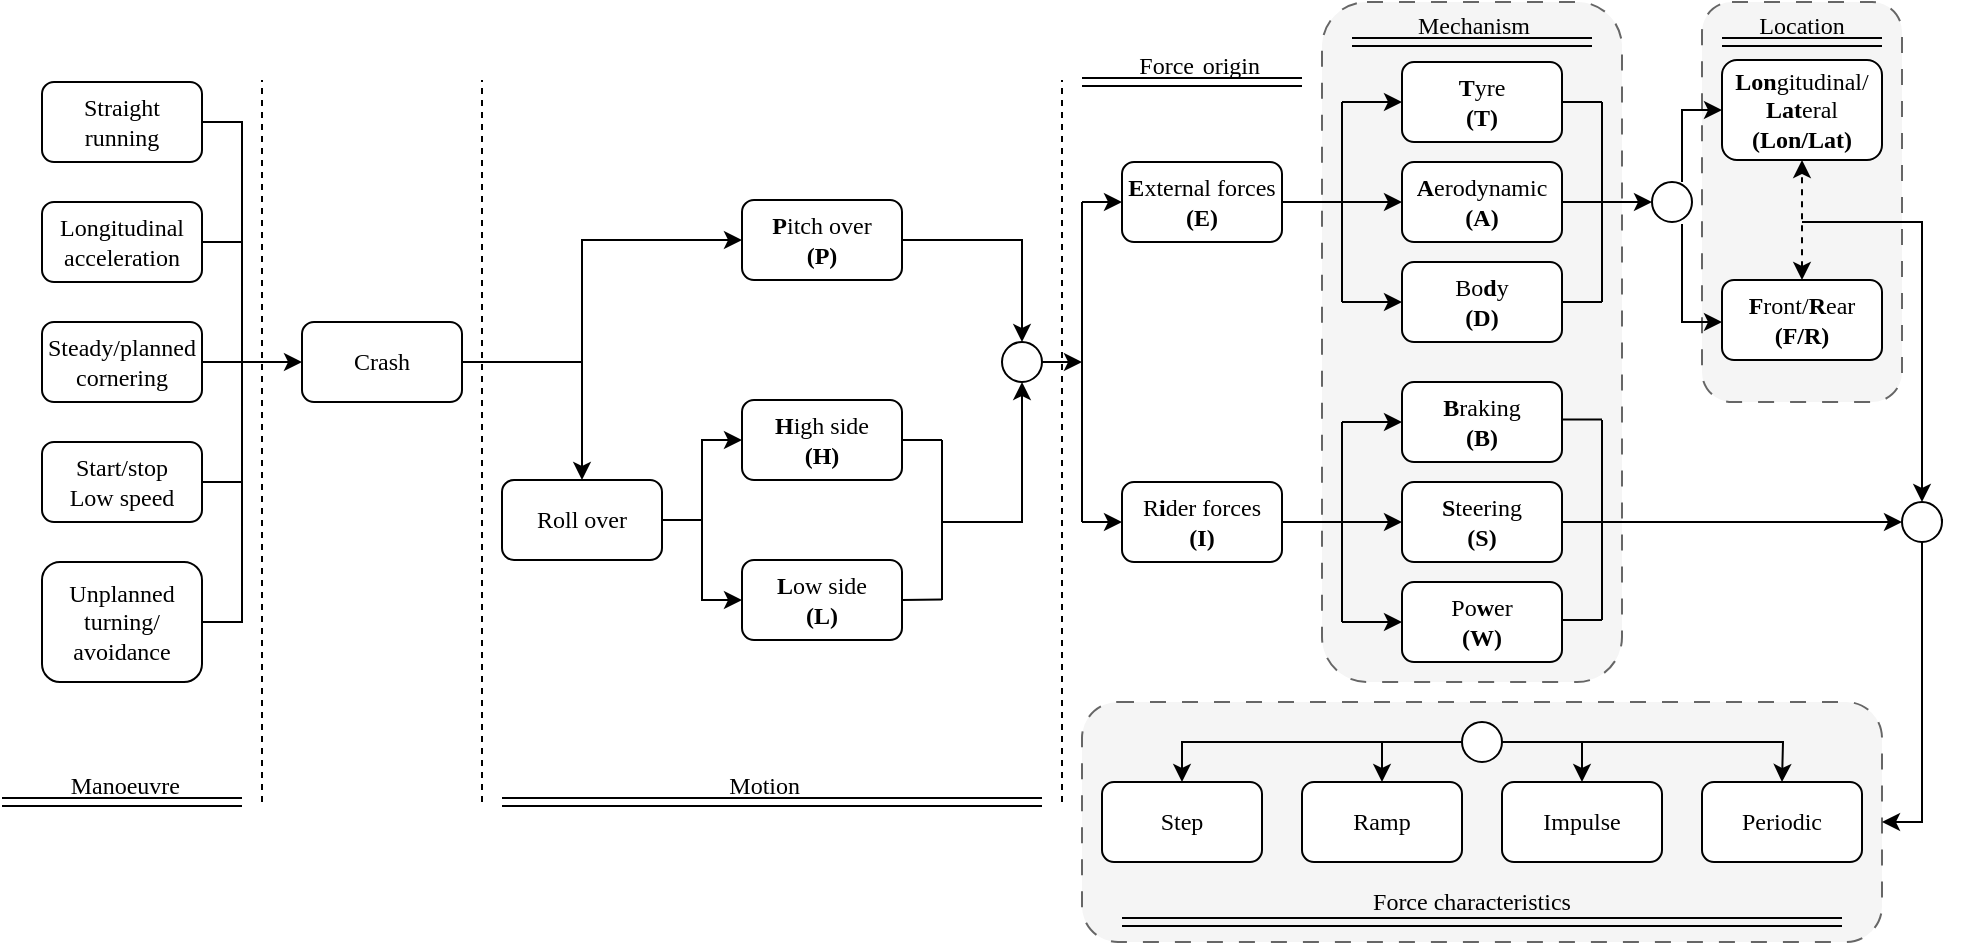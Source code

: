 <mxfile version="26.1.3">
  <diagram name="Page-1" id="JsCwIz8Kpc4aWjF-00SY">
    <mxGraphModel dx="1368" dy="790" grid="1" gridSize="10" guides="1" tooltips="1" connect="1" arrows="1" fold="1" page="1" pageScale="1" pageWidth="1100" pageHeight="850" math="0" shadow="0">
      <root>
        <mxCell id="0" />
        <mxCell id="1" parent="0" />
        <mxCell id="2QOALY07qqEds44wvYMm-63" value="" style="rounded=1;whiteSpace=wrap;html=1;fillColor=#f5f5f5;dashed=1;dashPattern=8 8;fontColor=#333333;strokeColor=#666666;" parent="1" vertex="1">
          <mxGeometry x="560" y="510" width="400" height="120" as="geometry" />
        </mxCell>
        <mxCell id="2QOALY07qqEds44wvYMm-83" value="" style="rounded=1;whiteSpace=wrap;html=1;dashed=1;dashPattern=8 8;fillStyle=solid;fillColor=#f5f5f5;strokeColor=#666666;fontColor=#333333;" parent="1" vertex="1">
          <mxGeometry x="680" y="160" width="150" height="340" as="geometry" />
        </mxCell>
        <mxCell id="2QOALY07qqEds44wvYMm-85" value="" style="rounded=1;whiteSpace=wrap;html=1;dashed=1;dashPattern=8 8;fillColor=#f5f5f5;strokeColor=#666666;fontColor=#333333;" parent="1" vertex="1">
          <mxGeometry x="870" y="160" width="100" height="200" as="geometry" />
        </mxCell>
        <mxCell id="2QOALY07qqEds44wvYMm-95" value="&lt;font face=&quot;Times New Roman&quot;&gt;Force characteristics&lt;/font&gt;" style="text;html=1;align=center;verticalAlign=middle;whiteSpace=wrap;rounded=0;" parent="1" vertex="1">
          <mxGeometry x="695" y="600" width="120" height="20" as="geometry" />
        </mxCell>
        <mxCell id="9LaWhNutDbTBSkz7prja-1" value="Crash" style="rounded=1;whiteSpace=wrap;html=1;fontFamily=Times New Roman;" parent="1" vertex="1">
          <mxGeometry x="170" y="320" width="80" height="40" as="geometry" />
        </mxCell>
        <mxCell id="9LaWhNutDbTBSkz7prja-2" value="Roll over" style="rounded=1;whiteSpace=wrap;html=1;fontFamily=Times New Roman;" parent="1" vertex="1">
          <mxGeometry x="270" y="399" width="80" height="40" as="geometry" />
        </mxCell>
        <mxCell id="9LaWhNutDbTBSkz7prja-3" value="&lt;div&gt;&lt;b&gt;P&lt;/b&gt;itch over&lt;/div&gt;&lt;div&gt;&lt;b&gt;(P)&lt;/b&gt;&lt;/div&gt;" style="rounded=1;whiteSpace=wrap;html=1;fontFamily=Times New Roman;" parent="1" vertex="1">
          <mxGeometry x="390" y="259" width="80" height="40" as="geometry" />
        </mxCell>
        <mxCell id="9LaWhNutDbTBSkz7prja-4" value="&lt;div&gt;&lt;b&gt;E&lt;/b&gt;xternal forces&lt;/div&gt;&lt;div&gt;&lt;b&gt;(E)&lt;/b&gt;&lt;/div&gt;" style="rounded=1;whiteSpace=wrap;html=1;fontFamily=Times New Roman;" parent="1" vertex="1">
          <mxGeometry x="580" y="240" width="80" height="40" as="geometry" />
        </mxCell>
        <mxCell id="9LaWhNutDbTBSkz7prja-6" value="&lt;div&gt;&lt;b&gt;H&lt;/b&gt;igh side&lt;/div&gt;&lt;b&gt;(H)&lt;/b&gt;" style="rounded=1;whiteSpace=wrap;html=1;fontFamily=Times New Roman;" parent="1" vertex="1">
          <mxGeometry x="390" y="359" width="80" height="40" as="geometry" />
        </mxCell>
        <mxCell id="9LaWhNutDbTBSkz7prja-7" value="&lt;div&gt;&lt;b&gt;L&lt;/b&gt;ow side&lt;/div&gt;&lt;b&gt;(L)&lt;/b&gt;" style="rounded=1;whiteSpace=wrap;html=1;fontFamily=Times New Roman;" parent="1" vertex="1">
          <mxGeometry x="390" y="439" width="80" height="40" as="geometry" />
        </mxCell>
        <mxCell id="9LaWhNutDbTBSkz7prja-9" value="" style="endArrow=classic;html=1;rounded=0;entryX=0;entryY=0.5;entryDx=0;entryDy=0;exitX=1;exitY=0.5;exitDx=0;exitDy=0;fontFamily=Times New Roman;" parent="1" source="9LaWhNutDbTBSkz7prja-1" target="9LaWhNutDbTBSkz7prja-3" edge="1">
          <mxGeometry width="50" height="50" relative="1" as="geometry">
            <mxPoint x="410" y="449" as="sourcePoint" />
            <mxPoint x="460" y="399" as="targetPoint" />
            <Array as="points">
              <mxPoint x="310" y="340" />
              <mxPoint x="310" y="279" />
            </Array>
          </mxGeometry>
        </mxCell>
        <mxCell id="9LaWhNutDbTBSkz7prja-10" value="" style="endArrow=classic;html=1;rounded=0;entryX=0;entryY=0.5;entryDx=0;entryDy=0;fontFamily=Times New Roman;" parent="1" target="9LaWhNutDbTBSkz7prja-6" edge="1">
          <mxGeometry width="50" height="50" relative="1" as="geometry">
            <mxPoint x="350" y="419" as="sourcePoint" />
            <mxPoint x="370" y="379" as="targetPoint" />
            <Array as="points">
              <mxPoint x="370" y="419" />
              <mxPoint x="370" y="379" />
            </Array>
          </mxGeometry>
        </mxCell>
        <mxCell id="9LaWhNutDbTBSkz7prja-11" value="" style="endArrow=classic;html=1;rounded=0;entryX=0;entryY=0.5;entryDx=0;entryDy=0;exitX=1;exitY=0.5;exitDx=0;exitDy=0;fontFamily=Times New Roman;" parent="1" source="9LaWhNutDbTBSkz7prja-2" target="9LaWhNutDbTBSkz7prja-7" edge="1">
          <mxGeometry width="50" height="50" relative="1" as="geometry">
            <mxPoint x="410" y="369" as="sourcePoint" />
            <mxPoint x="460" y="319" as="targetPoint" />
            <Array as="points">
              <mxPoint x="350" y="419" />
              <mxPoint x="370" y="419" />
              <mxPoint x="370" y="459" />
            </Array>
          </mxGeometry>
        </mxCell>
        <mxCell id="9LaWhNutDbTBSkz7prja-12" value="" style="endArrow=classic;html=1;rounded=0;exitX=1;exitY=0.5;exitDx=0;exitDy=0;fontFamily=Times New Roman;" parent="1" source="9LaWhNutDbTBSkz7prja-3" target="9LaWhNutDbTBSkz7prja-13" edge="1">
          <mxGeometry width="50" height="50" relative="1" as="geometry">
            <mxPoint x="520" y="429" as="sourcePoint" />
            <mxPoint x="550" y="379" as="targetPoint" />
            <Array as="points">
              <mxPoint x="530" y="279" />
              <mxPoint x="530" y="319" />
            </Array>
          </mxGeometry>
        </mxCell>
        <mxCell id="9LaWhNutDbTBSkz7prja-13" value="" style="ellipse;whiteSpace=wrap;html=1;aspect=fixed;fontFamily=Times New Roman;" parent="1" vertex="1">
          <mxGeometry x="520" y="330" width="20" height="20" as="geometry" />
        </mxCell>
        <mxCell id="9LaWhNutDbTBSkz7prja-14" value="" style="endArrow=none;html=1;rounded=0;fontFamily=Times New Roman;" parent="1" edge="1">
          <mxGeometry width="50" height="50" relative="1" as="geometry">
            <mxPoint x="470" y="379" as="sourcePoint" />
            <mxPoint x="490" y="379" as="targetPoint" />
          </mxGeometry>
        </mxCell>
        <mxCell id="9LaWhNutDbTBSkz7prja-15" value="" style="endArrow=none;html=1;rounded=0;fontFamily=Times New Roman;" parent="1" edge="1">
          <mxGeometry width="50" height="50" relative="1" as="geometry">
            <mxPoint x="470" y="459" as="sourcePoint" />
            <mxPoint x="490" y="458.76" as="targetPoint" />
          </mxGeometry>
        </mxCell>
        <mxCell id="9LaWhNutDbTBSkz7prja-16" value="" style="endArrow=none;html=1;rounded=0;fontFamily=Times New Roman;" parent="1" edge="1">
          <mxGeometry width="50" height="50" relative="1" as="geometry">
            <mxPoint x="490" y="459" as="sourcePoint" />
            <mxPoint x="490" y="379" as="targetPoint" />
          </mxGeometry>
        </mxCell>
        <mxCell id="9LaWhNutDbTBSkz7prja-17" value="" style="endArrow=classic;html=1;rounded=0;entryX=0.5;entryY=1;entryDx=0;entryDy=0;fontFamily=Times New Roman;" parent="1" target="9LaWhNutDbTBSkz7prja-13" edge="1">
          <mxGeometry width="50" height="50" relative="1" as="geometry">
            <mxPoint x="490" y="420" as="sourcePoint" />
            <mxPoint x="530" y="310" as="targetPoint" />
            <Array as="points">
              <mxPoint x="530" y="420" />
            </Array>
          </mxGeometry>
        </mxCell>
        <mxCell id="9LaWhNutDbTBSkz7prja-20" value="" style="endArrow=none;dashed=1;html=1;rounded=0;fontFamily=Times New Roman;" parent="1" edge="1">
          <mxGeometry width="50" height="50" relative="1" as="geometry">
            <mxPoint x="260" y="560" as="sourcePoint" />
            <mxPoint x="260" y="199" as="targetPoint" />
          </mxGeometry>
        </mxCell>
        <mxCell id="9LaWhNutDbTBSkz7prja-21" value="" style="endArrow=none;dashed=1;html=1;rounded=0;fontFamily=Times New Roman;" parent="1" edge="1">
          <mxGeometry width="50" height="50" relative="1" as="geometry">
            <mxPoint x="550" y="560" as="sourcePoint" />
            <mxPoint x="550" y="199" as="targetPoint" />
          </mxGeometry>
        </mxCell>
        <mxCell id="9LaWhNutDbTBSkz7prja-30" value="&lt;div&gt;&lt;b&gt;F&lt;/b&gt;ront/&lt;b&gt;R&lt;/b&gt;ear&lt;/div&gt;&lt;div&gt;&lt;b&gt;(F/R)&lt;/b&gt;&lt;/div&gt;" style="rounded=1;whiteSpace=wrap;html=1;fontFamily=Times New Roman;" parent="1" vertex="1">
          <mxGeometry x="880" y="299" width="80" height="40" as="geometry" />
        </mxCell>
        <mxCell id="9LaWhNutDbTBSkz7prja-31" value="&lt;div&gt;&lt;b&gt;Lon&lt;/b&gt;gitudinal/&lt;/div&gt;&lt;div&gt;&lt;b&gt;Lat&lt;/b&gt;eral&lt;/div&gt;&lt;div&gt;&lt;b&gt;(Lon/Lat)&lt;/b&gt;&lt;/div&gt;" style="rounded=1;whiteSpace=wrap;html=1;fontFamily=Times New Roman;" parent="1" vertex="1">
          <mxGeometry x="880" y="189" width="80" height="50" as="geometry" />
        </mxCell>
        <mxCell id="9LaWhNutDbTBSkz7prja-32" value="" style="ellipse;whiteSpace=wrap;html=1;aspect=fixed;fontFamily=Times New Roman;" parent="1" vertex="1">
          <mxGeometry x="845" y="250" width="20" height="20" as="geometry" />
        </mxCell>
        <mxCell id="9LaWhNutDbTBSkz7prja-45" value="Steady/planned cornering" style="rounded=1;whiteSpace=wrap;html=1;fontFamily=Times New Roman;" parent="1" vertex="1">
          <mxGeometry x="40" y="320" width="80" height="40" as="geometry" />
        </mxCell>
        <mxCell id="9LaWhNutDbTBSkz7prja-46" value="&lt;div&gt;Start/stop&lt;/div&gt;&lt;div&gt;Low speed&lt;/div&gt;" style="rounded=1;whiteSpace=wrap;html=1;fontFamily=Times New Roman;" parent="1" vertex="1">
          <mxGeometry x="40" y="380" width="80" height="40" as="geometry" />
        </mxCell>
        <mxCell id="9LaWhNutDbTBSkz7prja-47" value="Straight running" style="rounded=1;whiteSpace=wrap;html=1;fontFamily=Times New Roman;" parent="1" vertex="1">
          <mxGeometry x="40" y="200" width="80" height="40" as="geometry" />
        </mxCell>
        <mxCell id="9LaWhNutDbTBSkz7prja-48" value="Longitudinal acceleration" style="rounded=1;whiteSpace=wrap;html=1;fontFamily=Times New Roman;" parent="1" vertex="1">
          <mxGeometry x="40" y="260" width="80" height="40" as="geometry" />
        </mxCell>
        <mxCell id="9LaWhNutDbTBSkz7prja-49" value="Unplanned turning/ avoidance" style="rounded=1;whiteSpace=wrap;html=1;fontFamily=Times New Roman;" parent="1" vertex="1">
          <mxGeometry x="40" y="440" width="80" height="60" as="geometry" />
        </mxCell>
        <mxCell id="9LaWhNutDbTBSkz7prja-51" value="" style="endArrow=none;html=1;rounded=0;entryX=1;entryY=0.5;entryDx=0;entryDy=0;fontFamily=Times New Roman;exitX=1;exitY=0.5;exitDx=0;exitDy=0;" parent="1" source="9LaWhNutDbTBSkz7prja-49" target="9LaWhNutDbTBSkz7prja-47" edge="1">
          <mxGeometry width="50" height="50" relative="1" as="geometry">
            <mxPoint x="130" y="490" as="sourcePoint" />
            <mxPoint x="170" y="450" as="targetPoint" />
            <Array as="points">
              <mxPoint x="140" y="470" />
              <mxPoint x="140" y="330" />
              <mxPoint x="140" y="220" />
            </Array>
          </mxGeometry>
        </mxCell>
        <mxCell id="9LaWhNutDbTBSkz7prja-52" value="" style="endArrow=none;html=1;rounded=0;exitX=1;exitY=0.5;exitDx=0;exitDy=0;fontFamily=Times New Roman;" parent="1" source="9LaWhNutDbTBSkz7prja-48" edge="1">
          <mxGeometry width="50" height="50" relative="1" as="geometry">
            <mxPoint x="240" y="340" as="sourcePoint" />
            <mxPoint x="140" y="280" as="targetPoint" />
          </mxGeometry>
        </mxCell>
        <mxCell id="9LaWhNutDbTBSkz7prja-53" value="" style="endArrow=none;html=1;rounded=0;exitX=1;exitY=0.5;exitDx=0;exitDy=0;fontFamily=Times New Roman;" parent="1" edge="1">
          <mxGeometry width="50" height="50" relative="1" as="geometry">
            <mxPoint x="120" y="339.95" as="sourcePoint" />
            <mxPoint x="140" y="339.95" as="targetPoint" />
          </mxGeometry>
        </mxCell>
        <mxCell id="9LaWhNutDbTBSkz7prja-54" value="" style="endArrow=none;html=1;rounded=0;exitX=1;exitY=0.5;exitDx=0;exitDy=0;fontFamily=Times New Roman;" parent="1" source="9LaWhNutDbTBSkz7prja-46" edge="1">
          <mxGeometry width="50" height="50" relative="1" as="geometry">
            <mxPoint x="120" y="419.83" as="sourcePoint" />
            <mxPoint x="140" y="400" as="targetPoint" />
          </mxGeometry>
        </mxCell>
        <mxCell id="9LaWhNutDbTBSkz7prja-55" value="" style="endArrow=classic;html=1;rounded=0;entryX=0;entryY=0.5;entryDx=0;entryDy=0;fontFamily=Times New Roman;" parent="1" target="9LaWhNutDbTBSkz7prja-1" edge="1">
          <mxGeometry width="50" height="50" relative="1" as="geometry">
            <mxPoint x="140" y="340" as="sourcePoint" />
            <mxPoint x="320" y="399" as="targetPoint" />
          </mxGeometry>
        </mxCell>
        <mxCell id="9LaWhNutDbTBSkz7prja-56" value="" style="endArrow=none;dashed=1;html=1;rounded=0;fontFamily=Times New Roman;" parent="1" edge="1">
          <mxGeometry width="50" height="50" relative="1" as="geometry">
            <mxPoint x="150" y="560" as="sourcePoint" />
            <mxPoint x="150" y="199" as="targetPoint" />
          </mxGeometry>
        </mxCell>
        <mxCell id="9LaWhNutDbTBSkz7prja-58" value="" style="endArrow=classic;startArrow=classic;html=1;rounded=0;entryX=0.5;entryY=1;entryDx=0;entryDy=0;exitX=0.5;exitY=0;exitDx=0;exitDy=0;dashed=1;" parent="1" source="9LaWhNutDbTBSkz7prja-30" target="9LaWhNutDbTBSkz7prja-31" edge="1">
          <mxGeometry width="50" height="50" relative="1" as="geometry">
            <mxPoint x="890" y="389" as="sourcePoint" />
            <mxPoint x="940" y="339" as="targetPoint" />
          </mxGeometry>
        </mxCell>
        <mxCell id="9LaWhNutDbTBSkz7prja-59" value="" style="shape=link;html=1;rounded=0;" parent="1" edge="1">
          <mxGeometry relative="1" as="geometry">
            <mxPoint x="270" y="560" as="sourcePoint" />
            <mxPoint x="540" y="560" as="targetPoint" />
          </mxGeometry>
        </mxCell>
        <mxCell id="9LaWhNutDbTBSkz7prja-60" value="&lt;div align=&quot;right&quot;&gt;&lt;font face=&quot;Times New Roman&quot;&gt;Motion&lt;/font&gt;&lt;/div&gt;" style="resizable=0;html=1;whiteSpace=wrap;align=right;verticalAlign=bottom;" parent="9LaWhNutDbTBSkz7prja-59" connectable="0" vertex="1">
          <mxGeometry x="1" relative="1" as="geometry">
            <mxPoint x="-120" as="offset" />
          </mxGeometry>
        </mxCell>
        <mxCell id="9LaWhNutDbTBSkz7prja-63" value="" style="shape=link;html=1;rounded=0;" parent="1" edge="1">
          <mxGeometry relative="1" as="geometry">
            <mxPoint x="560" y="200" as="sourcePoint" />
            <mxPoint x="670" y="200" as="targetPoint" />
          </mxGeometry>
        </mxCell>
        <mxCell id="9LaWhNutDbTBSkz7prja-64" value="&lt;font face=&quot;Times New Roman&quot;&gt;Force&amp;nbsp;&lt;/font&gt;" style="resizable=0;html=1;whiteSpace=wrap;align=right;verticalAlign=bottom;" parent="9LaWhNutDbTBSkz7prja-63" connectable="0" vertex="1">
          <mxGeometry x="1" relative="1" as="geometry">
            <mxPoint x="-50" as="offset" />
          </mxGeometry>
        </mxCell>
        <mxCell id="9LaWhNutDbTBSkz7prja-67" value="" style="shape=link;html=1;rounded=0;" parent="1" edge="1">
          <mxGeometry relative="1" as="geometry">
            <mxPoint x="20" y="560" as="sourcePoint" />
            <mxPoint x="140" y="560" as="targetPoint" />
          </mxGeometry>
        </mxCell>
        <mxCell id="9LaWhNutDbTBSkz7prja-68" value="&lt;div align=&quot;right&quot;&gt;&lt;font face=&quot;Times New Roman&quot;&gt;Manoeuvre&lt;/font&gt;&lt;/div&gt;" style="resizable=0;html=1;whiteSpace=wrap;align=right;verticalAlign=bottom;" parent="9LaWhNutDbTBSkz7prja-67" connectable="0" vertex="1">
          <mxGeometry x="1" relative="1" as="geometry">
            <mxPoint x="-30" as="offset" />
          </mxGeometry>
        </mxCell>
        <mxCell id="_q0zrPWm__fStjEEnHe--25" value="" style="endArrow=classic;html=1;rounded=0;entryX=0;entryY=0.5;entryDx=0;entryDy=0;" parent="1" edge="1" target="9LaWhNutDbTBSkz7prja-32">
          <mxGeometry width="50" height="50" relative="1" as="geometry">
            <mxPoint x="820" y="260" as="sourcePoint" />
            <mxPoint x="840" y="260" as="targetPoint" />
          </mxGeometry>
        </mxCell>
        <mxCell id="_q0zrPWm__fStjEEnHe--27" value="" style="endArrow=classic;html=1;rounded=0;exitX=0.5;exitY=0;exitDx=0;exitDy=0;entryX=0;entryY=0.5;entryDx=0;entryDy=0;" parent="1" target="9LaWhNutDbTBSkz7prja-31" edge="1">
          <mxGeometry width="50" height="50" relative="1" as="geometry">
            <mxPoint x="860" y="250" as="sourcePoint" />
            <mxPoint x="880" y="229" as="targetPoint" />
            <Array as="points">
              <mxPoint x="860" y="214" />
              <mxPoint x="870" y="214" />
            </Array>
          </mxGeometry>
        </mxCell>
        <mxCell id="_q0zrPWm__fStjEEnHe--28" value="" style="endArrow=classic;html=1;rounded=0;entryX=0;entryY=0.5;entryDx=0;entryDy=0;exitX=0.5;exitY=1;exitDx=0;exitDy=0;" parent="1" edge="1">
          <mxGeometry width="50" height="50" relative="1" as="geometry">
            <mxPoint x="860" y="271" as="sourcePoint" />
            <mxPoint x="880" y="320" as="targetPoint" />
            <Array as="points">
              <mxPoint x="860" y="320" />
            </Array>
          </mxGeometry>
        </mxCell>
        <mxCell id="2QOALY07qqEds44wvYMm-1" value="&lt;b&gt;T&lt;/b&gt;yre&lt;div&gt;&lt;b&gt;(T)&lt;/b&gt;&lt;/div&gt;" style="rounded=1;whiteSpace=wrap;html=1;fontFamily=Times New Roman;" parent="1" vertex="1">
          <mxGeometry x="720" y="190" width="80" height="40" as="geometry" />
        </mxCell>
        <mxCell id="2QOALY07qqEds44wvYMm-2" value="&lt;b&gt;A&lt;/b&gt;erodynamic&lt;div&gt;&lt;b&gt;(A)&lt;/b&gt;&lt;/div&gt;" style="rounded=1;whiteSpace=wrap;html=1;fontFamily=Times New Roman;" parent="1" vertex="1">
          <mxGeometry x="720" y="240" width="80" height="40" as="geometry" />
        </mxCell>
        <mxCell id="2QOALY07qqEds44wvYMm-3" value="&lt;div&gt;Bo&lt;b&gt;d&lt;/b&gt;y&lt;/div&gt;&lt;div&gt;&lt;b&gt;(D)&lt;/b&gt;&lt;/div&gt;" style="rounded=1;whiteSpace=wrap;html=1;fontFamily=Times New Roman;" parent="1" vertex="1">
          <mxGeometry x="720" y="290" width="80" height="40" as="geometry" />
        </mxCell>
        <mxCell id="2QOALY07qqEds44wvYMm-8" value="" style="endArrow=none;html=1;rounded=0;" parent="1" edge="1">
          <mxGeometry width="50" height="50" relative="1" as="geometry">
            <mxPoint x="690" y="310" as="sourcePoint" />
            <mxPoint x="690" y="210" as="targetPoint" />
          </mxGeometry>
        </mxCell>
        <mxCell id="2QOALY07qqEds44wvYMm-9" value="" style="endArrow=classic;html=1;rounded=0;entryX=0;entryY=0.5;entryDx=0;entryDy=0;" parent="1" target="2QOALY07qqEds44wvYMm-1" edge="1">
          <mxGeometry width="50" height="50" relative="1" as="geometry">
            <mxPoint x="690" y="210" as="sourcePoint" />
            <mxPoint x="850" y="220" as="targetPoint" />
          </mxGeometry>
        </mxCell>
        <mxCell id="2QOALY07qqEds44wvYMm-10" value="" style="endArrow=classic;html=1;rounded=0;entryX=0;entryY=0.5;entryDx=0;entryDy=0;" parent="1" target="2QOALY07qqEds44wvYMm-3" edge="1">
          <mxGeometry width="50" height="50" relative="1" as="geometry">
            <mxPoint x="690" y="310" as="sourcePoint" />
            <mxPoint x="850" y="220" as="targetPoint" />
          </mxGeometry>
        </mxCell>
        <mxCell id="2QOALY07qqEds44wvYMm-11" value="" style="endArrow=classic;html=1;rounded=0;entryX=0;entryY=0.5;entryDx=0;entryDy=0;" parent="1" target="2QOALY07qqEds44wvYMm-2" edge="1">
          <mxGeometry width="50" height="50" relative="1" as="geometry">
            <mxPoint x="690" y="260" as="sourcePoint" />
            <mxPoint x="850" y="220" as="targetPoint" />
          </mxGeometry>
        </mxCell>
        <mxCell id="2QOALY07qqEds44wvYMm-12" value="" style="endArrow=none;html=1;rounded=0;exitX=1;exitY=0.5;exitDx=0;exitDy=0;" parent="1" source="9LaWhNutDbTBSkz7prja-4" edge="1">
          <mxGeometry width="50" height="50" relative="1" as="geometry">
            <mxPoint x="800" y="269" as="sourcePoint" />
            <mxPoint x="690" y="260" as="targetPoint" />
          </mxGeometry>
        </mxCell>
        <mxCell id="2QOALY07qqEds44wvYMm-13" value="&lt;b&gt;B&lt;/b&gt;raking&lt;div&gt;&lt;b&gt;(B)&lt;/b&gt;&lt;/div&gt;" style="rounded=1;whiteSpace=wrap;html=1;fontFamily=Times New Roman;" parent="1" vertex="1">
          <mxGeometry x="720" y="350" width="80" height="40" as="geometry" />
        </mxCell>
        <mxCell id="2QOALY07qqEds44wvYMm-67" value="" style="edgeStyle=orthogonalEdgeStyle;rounded=0;orthogonalLoop=1;jettySize=auto;html=1;" parent="1" source="2QOALY07qqEds44wvYMm-14" target="2QOALY07qqEds44wvYMm-66" edge="1">
          <mxGeometry relative="1" as="geometry" />
        </mxCell>
        <mxCell id="2QOALY07qqEds44wvYMm-14" value="&lt;b&gt;S&lt;/b&gt;teering&lt;div&gt;&lt;b&gt;(S)&lt;/b&gt;&lt;/div&gt;" style="rounded=1;whiteSpace=wrap;html=1;fontFamily=Times New Roman;" parent="1" vertex="1">
          <mxGeometry x="720" y="400" width="80" height="40" as="geometry" />
        </mxCell>
        <mxCell id="2QOALY07qqEds44wvYMm-15" value="Po&lt;b&gt;w&lt;/b&gt;er&lt;div&gt;&lt;b&gt;(W)&lt;/b&gt;&lt;/div&gt;" style="rounded=1;whiteSpace=wrap;html=1;fontFamily=Times New Roman;" parent="1" vertex="1">
          <mxGeometry x="720" y="450" width="80" height="40" as="geometry" />
        </mxCell>
        <mxCell id="2QOALY07qqEds44wvYMm-17" value="" style="endArrow=classic;html=1;rounded=0;entryX=0;entryY=0.5;entryDx=0;entryDy=0;" parent="1" target="2QOALY07qqEds44wvYMm-13" edge="1">
          <mxGeometry width="50" height="50" relative="1" as="geometry">
            <mxPoint x="690" y="370" as="sourcePoint" />
            <mxPoint x="850" y="379" as="targetPoint" />
          </mxGeometry>
        </mxCell>
        <mxCell id="2QOALY07qqEds44wvYMm-24" value="" style="endArrow=none;html=1;rounded=0;" parent="1" edge="1">
          <mxGeometry width="50" height="50" relative="1" as="geometry">
            <mxPoint x="820" y="310" as="sourcePoint" />
            <mxPoint x="820" y="210" as="targetPoint" />
          </mxGeometry>
        </mxCell>
        <mxCell id="2QOALY07qqEds44wvYMm-26" value="" style="endArrow=none;html=1;rounded=0;exitX=1;exitY=0.5;exitDx=0;exitDy=0;" parent="1" source="2QOALY07qqEds44wvYMm-1" edge="1">
          <mxGeometry width="50" height="50" relative="1" as="geometry">
            <mxPoint x="890" y="260" as="sourcePoint" />
            <mxPoint x="820" y="210" as="targetPoint" />
          </mxGeometry>
        </mxCell>
        <mxCell id="2QOALY07qqEds44wvYMm-27" value="" style="endArrow=none;html=1;rounded=0;exitX=1;exitY=0.5;exitDx=0;exitDy=0;" parent="1" source="2QOALY07qqEds44wvYMm-3" edge="1">
          <mxGeometry width="50" height="50" relative="1" as="geometry">
            <mxPoint x="890" y="260" as="sourcePoint" />
            <mxPoint x="820" y="310" as="targetPoint" />
          </mxGeometry>
        </mxCell>
        <mxCell id="2QOALY07qqEds44wvYMm-28" value="" style="endArrow=none;html=1;rounded=0;exitX=1;exitY=0.5;exitDx=0;exitDy=0;" parent="1" edge="1">
          <mxGeometry width="50" height="50" relative="1" as="geometry">
            <mxPoint x="800" y="260" as="sourcePoint" />
            <mxPoint x="820" y="260" as="targetPoint" />
          </mxGeometry>
        </mxCell>
        <mxCell id="2QOALY07qqEds44wvYMm-31" value="" style="endArrow=none;html=1;rounded=0;exitX=1;exitY=0.5;exitDx=0;exitDy=0;" parent="1" edge="1">
          <mxGeometry width="50" height="50" relative="1" as="geometry">
            <mxPoint x="800" y="368.76" as="sourcePoint" />
            <mxPoint x="820" y="368.76" as="targetPoint" />
          </mxGeometry>
        </mxCell>
        <mxCell id="2QOALY07qqEds44wvYMm-32" value="" style="endArrow=none;html=1;rounded=0;exitX=1;exitY=0.5;exitDx=0;exitDy=0;" parent="1" edge="1">
          <mxGeometry width="50" height="50" relative="1" as="geometry">
            <mxPoint x="800" y="468.97" as="sourcePoint" />
            <mxPoint x="820" y="468.97" as="targetPoint" />
          </mxGeometry>
        </mxCell>
        <mxCell id="2QOALY07qqEds44wvYMm-45" value="Step" style="rounded=1;whiteSpace=wrap;html=1;fontFamily=Times New Roman;" parent="1" vertex="1">
          <mxGeometry x="570" y="550" width="80" height="40" as="geometry" />
        </mxCell>
        <mxCell id="2QOALY07qqEds44wvYMm-46" value="Ramp" style="rounded=1;whiteSpace=wrap;html=1;fontFamily=Times New Roman;" parent="1" vertex="1">
          <mxGeometry x="670" y="550" width="80" height="40" as="geometry" />
        </mxCell>
        <mxCell id="2QOALY07qqEds44wvYMm-47" value="Impulse" style="rounded=1;whiteSpace=wrap;html=1;fontFamily=Times New Roman;" parent="1" vertex="1">
          <mxGeometry x="770" y="550" width="80" height="40" as="geometry" />
        </mxCell>
        <mxCell id="2QOALY07qqEds44wvYMm-48" value="Periodic" style="rounded=1;whiteSpace=wrap;html=1;fontFamily=Times New Roman;" parent="1" vertex="1">
          <mxGeometry x="870" y="550" width="80" height="40" as="geometry" />
        </mxCell>
        <mxCell id="2QOALY07qqEds44wvYMm-52" value="" style="edgeStyle=orthogonalEdgeStyle;rounded=0;orthogonalLoop=1;jettySize=auto;html=1;exitX=1;exitY=0.5;exitDx=0;exitDy=0;" parent="1" source="2QOALY07qqEds44wvYMm-50" edge="1">
          <mxGeometry relative="1" as="geometry">
            <mxPoint x="910" y="550" as="targetPoint" />
          </mxGeometry>
        </mxCell>
        <mxCell id="2QOALY07qqEds44wvYMm-50" value="" style="ellipse;whiteSpace=wrap;html=1;aspect=fixed;fontFamily=Times New Roman;" parent="1" vertex="1">
          <mxGeometry x="750" y="520" width="20" height="20" as="geometry" />
        </mxCell>
        <mxCell id="2QOALY07qqEds44wvYMm-53" value="" style="endArrow=classic;html=1;rounded=0;exitX=0;exitY=0.5;exitDx=0;exitDy=0;" parent="1" source="2QOALY07qqEds44wvYMm-50" edge="1">
          <mxGeometry width="50" height="50" relative="1" as="geometry">
            <mxPoint x="779.98" y="481" as="sourcePoint" />
            <mxPoint x="610" y="550" as="targetPoint" />
            <Array as="points">
              <mxPoint x="610" y="530" />
            </Array>
          </mxGeometry>
        </mxCell>
        <mxCell id="2QOALY07qqEds44wvYMm-55" value="" style="endArrow=classic;html=1;rounded=0;" parent="1" edge="1">
          <mxGeometry width="50" height="50" relative="1" as="geometry">
            <mxPoint x="710" y="530" as="sourcePoint" />
            <mxPoint x="710" y="550" as="targetPoint" />
          </mxGeometry>
        </mxCell>
        <mxCell id="2QOALY07qqEds44wvYMm-56" value="" style="endArrow=classic;html=1;rounded=0;" parent="1" edge="1">
          <mxGeometry width="50" height="50" relative="1" as="geometry">
            <mxPoint x="810" y="530" as="sourcePoint" />
            <mxPoint x="810" y="550" as="targetPoint" />
          </mxGeometry>
        </mxCell>
        <mxCell id="2QOALY07qqEds44wvYMm-61" value="" style="endArrow=classic;html=1;rounded=0;entryX=0;entryY=0.5;entryDx=0;entryDy=0;" parent="1" target="2QOALY07qqEds44wvYMm-15" edge="1">
          <mxGeometry width="50" height="50" relative="1" as="geometry">
            <mxPoint x="690" y="470" as="sourcePoint" />
            <mxPoint x="880" y="450" as="targetPoint" />
          </mxGeometry>
        </mxCell>
        <mxCell id="2QOALY07qqEds44wvYMm-62" value="" style="endArrow=none;html=1;rounded=0;" parent="1" edge="1">
          <mxGeometry width="50" height="50" relative="1" as="geometry">
            <mxPoint x="820" y="469" as="sourcePoint" />
            <mxPoint x="820" y="369" as="targetPoint" />
          </mxGeometry>
        </mxCell>
        <mxCell id="2QOALY07qqEds44wvYMm-72" value="" style="edgeStyle=orthogonalEdgeStyle;rounded=0;orthogonalLoop=1;jettySize=auto;html=1;entryX=1;entryY=0.5;entryDx=0;entryDy=0;exitX=1;exitY=0.5;exitDx=0;exitDy=0;" parent="1" source="2QOALY07qqEds44wvYMm-66" target="2QOALY07qqEds44wvYMm-63" edge="1">
          <mxGeometry relative="1" as="geometry">
            <Array as="points">
              <mxPoint x="990" y="419" />
              <mxPoint x="980" y="419" />
              <mxPoint x="980" y="570" />
            </Array>
          </mxGeometry>
        </mxCell>
        <mxCell id="2QOALY07qqEds44wvYMm-66" value="" style="ellipse;whiteSpace=wrap;html=1;aspect=fixed;fontFamily=Times New Roman;" parent="1" vertex="1">
          <mxGeometry x="970" y="410" width="20" height="20" as="geometry" />
        </mxCell>
        <mxCell id="2QOALY07qqEds44wvYMm-73" value="" style="endArrow=classic;html=1;rounded=0;entryX=0.5;entryY=0;entryDx=0;entryDy=0;" parent="1" target="2QOALY07qqEds44wvYMm-66" edge="1">
          <mxGeometry width="50" height="50" relative="1" as="geometry">
            <mxPoint x="920" y="270" as="sourcePoint" />
            <mxPoint x="910" y="340" as="targetPoint" />
            <Array as="points">
              <mxPoint x="980" y="270" />
            </Array>
          </mxGeometry>
        </mxCell>
        <mxCell id="2QOALY07qqEds44wvYMm-74" value="" style="endArrow=none;html=1;rounded=0;" parent="1" edge="1">
          <mxGeometry width="50" height="50" relative="1" as="geometry">
            <mxPoint x="560" y="420" as="sourcePoint" />
            <mxPoint x="560" y="260" as="targetPoint" />
          </mxGeometry>
        </mxCell>
        <mxCell id="2QOALY07qqEds44wvYMm-75" value="" style="endArrow=classic;html=1;rounded=0;" parent="1" target="9LaWhNutDbTBSkz7prja-2" edge="1">
          <mxGeometry width="50" height="50" relative="1" as="geometry">
            <mxPoint x="310" y="340" as="sourcePoint" />
            <mxPoint x="440" y="330" as="targetPoint" />
          </mxGeometry>
        </mxCell>
        <mxCell id="2QOALY07qqEds44wvYMm-76" value="" style="endArrow=classic;html=1;rounded=0;exitX=1;exitY=0.5;exitDx=0;exitDy=0;" parent="1" source="9LaWhNutDbTBSkz7prja-13" edge="1">
          <mxGeometry width="50" height="50" relative="1" as="geometry">
            <mxPoint x="510" y="340" as="sourcePoint" />
            <mxPoint x="560" y="340" as="targetPoint" />
          </mxGeometry>
        </mxCell>
        <mxCell id="2QOALY07qqEds44wvYMm-78" value="" style="endArrow=classic;html=1;rounded=0;entryX=0;entryY=0.5;entryDx=0;entryDy=0;" parent="1" target="9LaWhNutDbTBSkz7prja-4" edge="1">
          <mxGeometry width="50" height="50" relative="1" as="geometry">
            <mxPoint x="560" y="260" as="sourcePoint" />
            <mxPoint x="520" y="260" as="targetPoint" />
          </mxGeometry>
        </mxCell>
        <mxCell id="2QOALY07qqEds44wvYMm-79" value="" style="endArrow=classic;html=1;rounded=0;entryX=0;entryY=0.5;entryDx=0;entryDy=0;" parent="1" target="9LaWhNutDbTBSkz7prja-5" edge="1">
          <mxGeometry width="50" height="50" relative="1" as="geometry">
            <mxPoint x="560" y="420" as="sourcePoint" />
            <mxPoint x="590" y="270" as="targetPoint" />
          </mxGeometry>
        </mxCell>
        <mxCell id="9LaWhNutDbTBSkz7prja-5" value="&lt;div&gt;R&lt;b&gt;i&lt;/b&gt;der forces&lt;/div&gt;&lt;div&gt;&lt;b&gt;(I)&lt;/b&gt;&lt;/div&gt;" style="rounded=1;whiteSpace=wrap;html=1;fontFamily=Times New Roman;" parent="1" vertex="1">
          <mxGeometry x="580" y="400" width="80" height="40" as="geometry" />
        </mxCell>
        <mxCell id="2QOALY07qqEds44wvYMm-81" value="" style="endArrow=none;html=1;rounded=0;" parent="1" edge="1">
          <mxGeometry width="50" height="50" relative="1" as="geometry">
            <mxPoint x="690" y="470" as="sourcePoint" />
            <mxPoint x="690" y="370" as="targetPoint" />
          </mxGeometry>
        </mxCell>
        <mxCell id="2QOALY07qqEds44wvYMm-82" value="" style="endArrow=classic;html=1;rounded=0;entryX=0;entryY=0.5;entryDx=0;entryDy=0;exitX=1;exitY=0.5;exitDx=0;exitDy=0;" parent="1" source="9LaWhNutDbTBSkz7prja-5" target="2QOALY07qqEds44wvYMm-14" edge="1">
          <mxGeometry width="50" height="50" relative="1" as="geometry">
            <mxPoint x="690" y="450" as="sourcePoint" />
            <mxPoint x="740" y="400" as="targetPoint" />
          </mxGeometry>
        </mxCell>
        <mxCell id="2QOALY07qqEds44wvYMm-86" value="&lt;font face=&quot;Times New Roman&quot;&gt;&amp;nbsp; &amp;nbsp; origin&lt;/font&gt;" style="resizable=0;html=1;whiteSpace=wrap;align=right;verticalAlign=bottom;" parent="1" connectable="0" vertex="1">
          <mxGeometry x="650" y="200" as="geometry" />
        </mxCell>
        <mxCell id="2QOALY07qqEds44wvYMm-87" value="" style="shape=link;html=1;rounded=0;" parent="1" edge="1">
          <mxGeometry relative="1" as="geometry">
            <mxPoint x="695" y="180" as="sourcePoint" />
            <mxPoint x="815" y="180" as="targetPoint" />
          </mxGeometry>
        </mxCell>
        <mxCell id="2QOALY07qqEds44wvYMm-88" value="&lt;div align=&quot;right&quot;&gt;&lt;font face=&quot;Times New Roman&quot;&gt;Mechanism&lt;/font&gt;&lt;/div&gt;" style="resizable=0;html=1;whiteSpace=wrap;align=right;verticalAlign=bottom;" parent="2QOALY07qqEds44wvYMm-87" connectable="0" vertex="1">
          <mxGeometry x="1" relative="1" as="geometry">
            <mxPoint x="-30" as="offset" />
          </mxGeometry>
        </mxCell>
        <mxCell id="2QOALY07qqEds44wvYMm-89" value="" style="shape=link;html=1;rounded=0;" parent="1" edge="1">
          <mxGeometry relative="1" as="geometry">
            <mxPoint x="880" y="180" as="sourcePoint" />
            <mxPoint x="960" y="180" as="targetPoint" />
          </mxGeometry>
        </mxCell>
        <mxCell id="2QOALY07qqEds44wvYMm-90" value="&lt;div&gt;&lt;font face=&quot;Times New Roman&quot;&gt;Location&lt;/font&gt;&lt;/div&gt;" style="resizable=0;html=1;whiteSpace=wrap;align=center;verticalAlign=bottom;" parent="2QOALY07qqEds44wvYMm-89" connectable="0" vertex="1">
          <mxGeometry x="1" relative="1" as="geometry">
            <mxPoint x="-40" as="offset" />
          </mxGeometry>
        </mxCell>
        <mxCell id="2QOALY07qqEds44wvYMm-91" value="" style="shape=link;html=1;rounded=0;exitX=0.05;exitY=0.917;exitDx=0;exitDy=0;exitPerimeter=0;entryX=0.95;entryY=0.917;entryDx=0;entryDy=0;entryPerimeter=0;" parent="1" source="2QOALY07qqEds44wvYMm-63" target="2QOALY07qqEds44wvYMm-63" edge="1">
          <mxGeometry relative="1" as="geometry">
            <mxPoint x="700" y="620" as="sourcePoint" />
            <mxPoint x="810" y="620" as="targetPoint" />
          </mxGeometry>
        </mxCell>
        <mxCell id="2QOALY07qqEds44wvYMm-93" value="" style="resizable=0;html=1;whiteSpace=wrap;align=right;verticalAlign=bottom;" parent="1" connectable="0" vertex="1">
          <mxGeometry x="790" y="620" as="geometry" />
        </mxCell>
      </root>
    </mxGraphModel>
  </diagram>
</mxfile>
